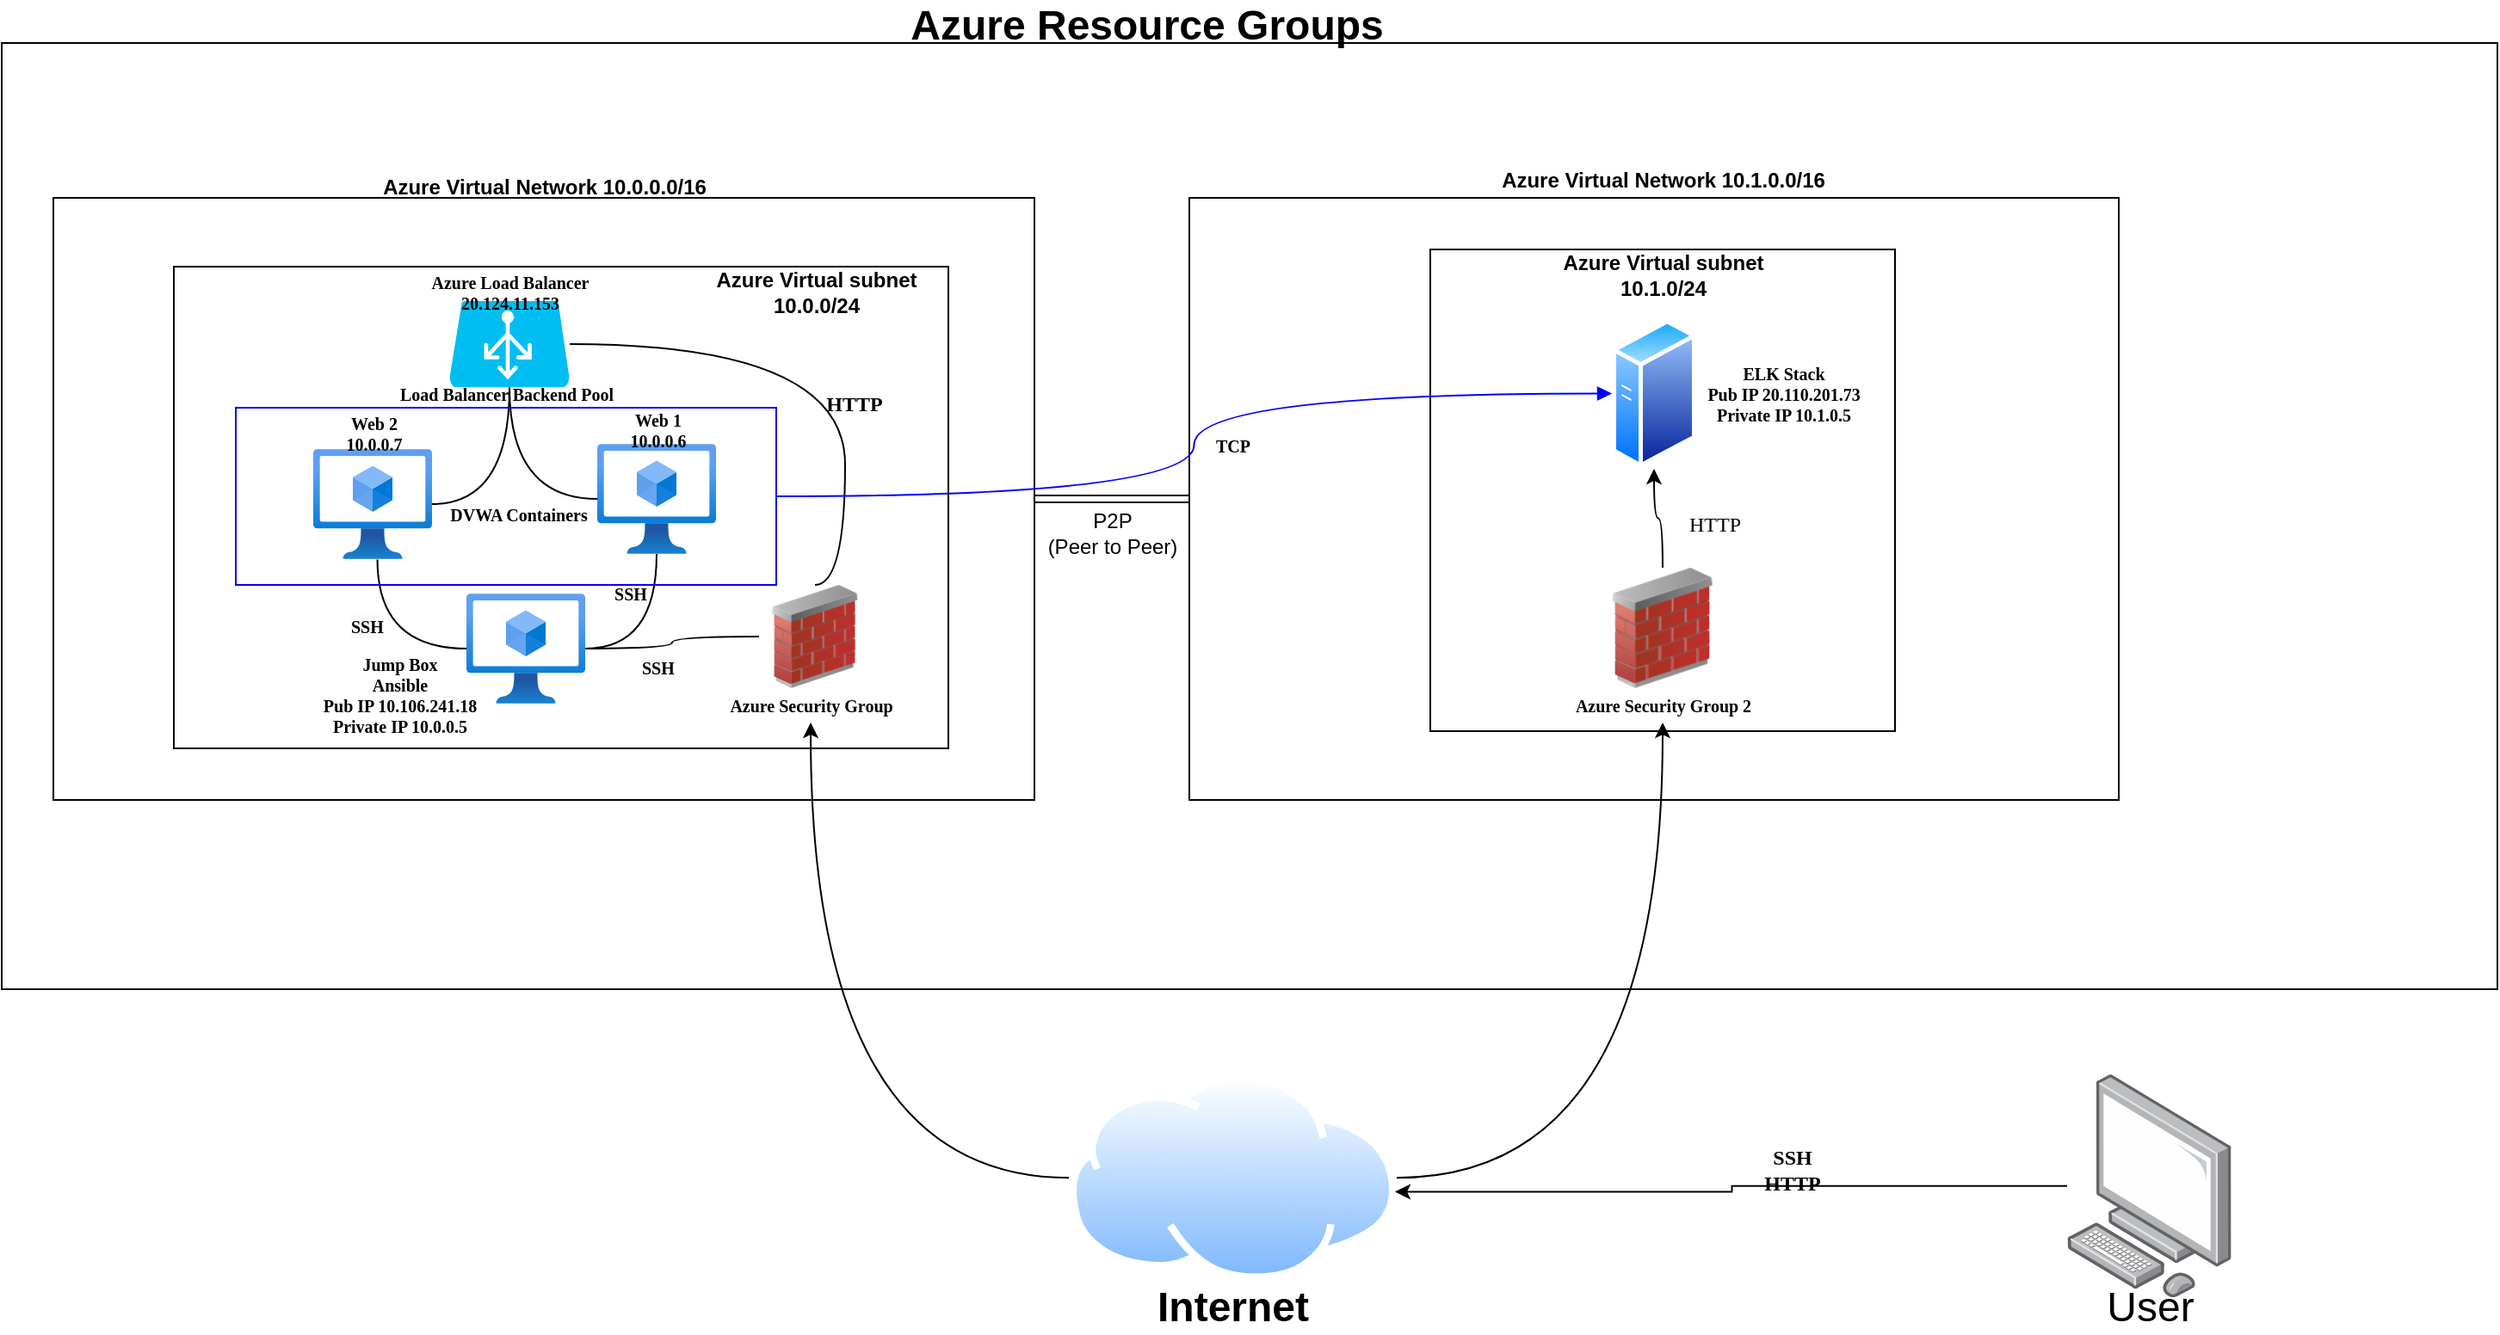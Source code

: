 <mxfile version="16.6.0" type="google"><diagram id="Ht1M8jgEwFfnCIfOTk4-" name="Page-1"><mxGraphModel dx="1580" dy="783" grid="1" gridSize="10" guides="1" tooltips="1" connect="1" arrows="1" fold="1" page="1" pageScale="1" pageWidth="1169" pageHeight="827" math="0" shadow="0"><root><mxCell id="0"/><mxCell id="1" parent="0"/><mxCell id="dhKVa35Grdqattj7HAkM-1" value="" style="whiteSpace=wrap;html=1;fillColor=none;align=center;" vertex="1" parent="1"><mxGeometry x="60" y="50" width="1450" height="550" as="geometry"/></mxCell><mxCell id="dhKVa35Grdqattj7HAkM-13" value="" style="whiteSpace=wrap;html=1;fillColor=none;align=center;" vertex="1" parent="1"><mxGeometry x="90" y="140" width="570" height="350" as="geometry"/></mxCell><mxCell id="dhKVa35Grdqattj7HAkM-2" value="&lt;b&gt;&lt;font style=&quot;font-size: 24px&quot;&gt;Azure Resource Groups&lt;/font&gt;&lt;/b&gt;" style="text;html=1;align=center;verticalAlign=middle;resizable=0;points=[];autosize=1;strokeColor=none;fillColor=none;" vertex="1" parent="1"><mxGeometry x="580" y="30" width="290" height="20" as="geometry"/></mxCell><mxCell id="dhKVa35Grdqattj7HAkM-54" style="edgeStyle=orthogonalEdgeStyle;curved=1;rounded=0;orthogonalLoop=1;jettySize=auto;html=1;fontFamily=Times New Roman;fontSize=12;fontColor=#000000;startArrow=none;startFill=0;endArrow=classic;endFill=1;strokeColor=#000000;" edge="1" parent="1" source="dhKVa35Grdqattj7HAkM-3" target="dhKVa35Grdqattj7HAkM-46"><mxGeometry relative="1" as="geometry"/></mxCell><mxCell id="dhKVa35Grdqattj7HAkM-55" style="edgeStyle=orthogonalEdgeStyle;curved=1;rounded=0;orthogonalLoop=1;jettySize=auto;html=1;fontFamily=Times New Roman;fontSize=12;fontColor=#000000;startArrow=none;startFill=0;endArrow=classic;endFill=1;strokeColor=#000000;" edge="1" parent="1" source="dhKVa35Grdqattj7HAkM-3" target="dhKVa35Grdqattj7HAkM-45"><mxGeometry relative="1" as="geometry"/></mxCell><mxCell id="dhKVa35Grdqattj7HAkM-3" value="" style="aspect=fixed;perimeter=ellipsePerimeter;html=1;align=center;shadow=0;dashed=0;spacingTop=3;image;image=img/lib/active_directory/internet_cloud.svg;fillColor=none;" vertex="1" parent="1"><mxGeometry x="680" y="649.56" width="190.48" height="120" as="geometry"/></mxCell><mxCell id="dhKVa35Grdqattj7HAkM-4" value="&lt;b&gt;&lt;font style=&quot;font-size: 24px&quot;&gt;Internet&lt;/font&gt;&lt;/b&gt;" style="text;html=1;align=center;verticalAlign=middle;resizable=0;points=[];autosize=1;strokeColor=none;fillColor=none;" vertex="1" parent="1"><mxGeometry x="725.24" y="774.56" width="100" height="20" as="geometry"/></mxCell><mxCell id="dhKVa35Grdqattj7HAkM-22" style="edgeStyle=orthogonalEdgeStyle;rounded=0;orthogonalLoop=1;jettySize=auto;html=1;entryX=0.995;entryY=0.568;entryDx=0;entryDy=0;entryPerimeter=0;fontSize=12;" edge="1" parent="1" source="dhKVa35Grdqattj7HAkM-5" target="dhKVa35Grdqattj7HAkM-3"><mxGeometry relative="1" as="geometry"/></mxCell><mxCell id="dhKVa35Grdqattj7HAkM-5" value="" style="points=[];aspect=fixed;html=1;align=center;shadow=0;dashed=0;image;image=img/lib/allied_telesis/computer_and_terminals/Personal_Computer.svg;fontSize=24;fillColor=none;" vertex="1" parent="1"><mxGeometry x="1260" y="649.56" width="95.6" height="129.56" as="geometry"/></mxCell><mxCell id="dhKVa35Grdqattj7HAkM-6" value="User" style="text;html=1;align=center;verticalAlign=middle;resizable=0;points=[];autosize=1;strokeColor=none;fillColor=none;fontSize=24;" vertex="1" parent="1"><mxGeometry x="1272.8" y="769.56" width="70" height="30" as="geometry"/></mxCell><mxCell id="dhKVa35Grdqattj7HAkM-8" value="" style="whiteSpace=wrap;html=1;fillColor=none;align=center;" vertex="1" parent="1"><mxGeometry x="160" y="180" width="450" height="280" as="geometry"/></mxCell><mxCell id="dhKVa35Grdqattj7HAkM-9" value="&lt;font style=&quot;font-size: 12px&quot;&gt;&lt;b&gt;Azure Virtual Network 10.0.0.0/16&lt;/b&gt;&lt;/font&gt;" style="text;html=1;align=center;verticalAlign=middle;resizable=0;points=[];autosize=1;strokeColor=none;fillColor=none;fontSize=24;" vertex="1" parent="1"><mxGeometry x="275" y="110" width="200" height="40" as="geometry"/></mxCell><mxCell id="dhKVa35Grdqattj7HAkM-10" value="&lt;b&gt;Azure Virtual subnet&lt;br&gt;10.0.0/24&lt;/b&gt;" style="text;html=1;align=center;verticalAlign=middle;resizable=0;points=[];autosize=1;strokeColor=none;fillColor=none;fontSize=12;" vertex="1" parent="1"><mxGeometry x="467.5" y="180" width="130" height="30" as="geometry"/></mxCell><mxCell id="dhKVa35Grdqattj7HAkM-11" value="" style="whiteSpace=wrap;html=1;fontSize=12;fillColor=none;" vertex="1" parent="1"><mxGeometry x="890" y="170" width="270" height="280" as="geometry"/></mxCell><mxCell id="dhKVa35Grdqattj7HAkM-12" value="&lt;b&gt;Azure Virtual subnet&lt;br&gt;10.1.0/24&lt;/b&gt;" style="text;html=1;align=center;verticalAlign=middle;resizable=0;points=[];autosize=1;strokeColor=none;fillColor=none;fontSize=12;" vertex="1" parent="1"><mxGeometry x="960" y="170" width="130" height="30" as="geometry"/></mxCell><mxCell id="dhKVa35Grdqattj7HAkM-18" style="edgeStyle=orthogonalEdgeStyle;rounded=0;orthogonalLoop=1;jettySize=auto;html=1;fontSize=12;shape=link;" edge="1" parent="1" source="dhKVa35Grdqattj7HAkM-15" target="dhKVa35Grdqattj7HAkM-13"><mxGeometry relative="1" as="geometry"/></mxCell><mxCell id="dhKVa35Grdqattj7HAkM-15" value="" style="whiteSpace=wrap;html=1;fillColor=none;align=center;" vertex="1" parent="1"><mxGeometry x="750" y="140" width="540" height="350" as="geometry"/></mxCell><mxCell id="dhKVa35Grdqattj7HAkM-16" value="&lt;b&gt;Azure Virtual Network 10.1.0.0/16&lt;/b&gt;" style="text;html=1;align=center;verticalAlign=middle;resizable=0;points=[];autosize=1;strokeColor=none;fillColor=none;fontSize=12;" vertex="1" parent="1"><mxGeometry x="925" y="120" width="200" height="20" as="geometry"/></mxCell><mxCell id="dhKVa35Grdqattj7HAkM-19" value="P2P&lt;br&gt;(Peer to Peer)" style="text;html=1;align=center;verticalAlign=middle;resizable=0;points=[];autosize=1;strokeColor=none;fillColor=none;fontSize=12;" vertex="1" parent="1"><mxGeometry x="660" y="320" width="90" height="30" as="geometry"/></mxCell><mxCell id="dhKVa35Grdqattj7HAkM-33" style="edgeStyle=orthogonalEdgeStyle;curved=1;rounded=0;orthogonalLoop=1;jettySize=auto;html=1;fontSize=24;endArrow=none;endFill=0;" edge="1" parent="1" source="dhKVa35Grdqattj7HAkM-23" target="dhKVa35Grdqattj7HAkM-29"><mxGeometry relative="1" as="geometry"/></mxCell><mxCell id="dhKVa35Grdqattj7HAkM-23" value="" style="image;html=1;image=img/lib/clip_art/networking/Firewall_02_128x128.png;fontSize=12;fillColor=none;" vertex="1" parent="1"><mxGeometry x="500" y="365" width="65" height="60" as="geometry"/></mxCell><mxCell id="dhKVa35Grdqattj7HAkM-28" style="edgeStyle=orthogonalEdgeStyle;rounded=0;orthogonalLoop=1;jettySize=auto;html=1;entryX=0.5;entryY=1;entryDx=0;entryDy=0;fontSize=24;curved=1;" edge="1" parent="1" source="dhKVa35Grdqattj7HAkM-24" target="dhKVa35Grdqattj7HAkM-25"><mxGeometry relative="1" as="geometry"/></mxCell><mxCell id="dhKVa35Grdqattj7HAkM-24" value="" style="image;html=1;image=img/lib/clip_art/networking/Firewall_02_128x128.png;fontSize=12;fillColor=none;" vertex="1" parent="1"><mxGeometry x="990" y="355" width="70" height="70" as="geometry"/></mxCell><mxCell id="dhKVa35Grdqattj7HAkM-25" value="" style="aspect=fixed;perimeter=ellipsePerimeter;html=1;align=center;shadow=0;dashed=0;spacingTop=3;image;image=img/lib/active_directory/generic_server.svg;fontSize=12;fillColor=none;" vertex="1" parent="1"><mxGeometry x="995.5" y="210" width="49" height="87.5" as="geometry"/></mxCell><mxCell id="dhKVa35Grdqattj7HAkM-35" style="edgeStyle=orthogonalEdgeStyle;curved=1;rounded=0;orthogonalLoop=1;jettySize=auto;html=1;fontSize=24;endArrow=none;endFill=0;" edge="1" parent="1" source="dhKVa35Grdqattj7HAkM-29" target="dhKVa35Grdqattj7HAkM-30"><mxGeometry relative="1" as="geometry"/></mxCell><mxCell id="dhKVa35Grdqattj7HAkM-36" style="edgeStyle=orthogonalEdgeStyle;curved=1;rounded=0;orthogonalLoop=1;jettySize=auto;html=1;entryX=0.54;entryY=1.004;entryDx=0;entryDy=0;entryPerimeter=0;fontSize=24;endArrow=none;endFill=0;" edge="1" parent="1" source="dhKVa35Grdqattj7HAkM-29" target="dhKVa35Grdqattj7HAkM-31"><mxGeometry relative="1" as="geometry"/></mxCell><mxCell id="dhKVa35Grdqattj7HAkM-29" value="" style="aspect=fixed;html=1;points=[];align=center;image;fontSize=12;image=img/lib/azure2/compute/Virtual_Machines_Classic.svg;fillColor=none;" vertex="1" parent="1"><mxGeometry x="330" y="370" width="69" height="64" as="geometry"/></mxCell><mxCell id="dhKVa35Grdqattj7HAkM-37" style="edgeStyle=orthogonalEdgeStyle;curved=1;rounded=0;orthogonalLoop=1;jettySize=auto;html=1;entryX=0.5;entryY=1;entryDx=0;entryDy=0;entryPerimeter=0;fontSize=24;endArrow=none;endFill=0;" edge="1" parent="1" source="dhKVa35Grdqattj7HAkM-30" target="dhKVa35Grdqattj7HAkM-32"><mxGeometry relative="1" as="geometry"/></mxCell><mxCell id="dhKVa35Grdqattj7HAkM-30" value="" style="aspect=fixed;html=1;points=[];align=center;image;fontSize=12;image=img/lib/azure2/compute/Virtual_Machines_Classic.svg;fillColor=none;" vertex="1" parent="1"><mxGeometry x="406" y="283" width="69" height="64" as="geometry"/></mxCell><mxCell id="dhKVa35Grdqattj7HAkM-38" style="edgeStyle=orthogonalEdgeStyle;curved=1;rounded=0;orthogonalLoop=1;jettySize=auto;html=1;entryX=0.5;entryY=1;entryDx=0;entryDy=0;entryPerimeter=0;fontSize=24;endArrow=none;endFill=0;" edge="1" parent="1" source="dhKVa35Grdqattj7HAkM-31" target="dhKVa35Grdqattj7HAkM-32"><mxGeometry relative="1" as="geometry"/></mxCell><mxCell id="dhKVa35Grdqattj7HAkM-31" value="" style="aspect=fixed;html=1;points=[];align=center;image;fontSize=12;image=img/lib/azure2/compute/Virtual_Machines_Classic.svg;fillColor=none;" vertex="1" parent="1"><mxGeometry x="241" y="286" width="69" height="64" as="geometry"/></mxCell><mxCell id="dhKVa35Grdqattj7HAkM-50" style="edgeStyle=orthogonalEdgeStyle;curved=1;rounded=0;orthogonalLoop=1;jettySize=auto;html=1;entryX=0.5;entryY=0;entryDx=0;entryDy=0;fontFamily=Times New Roman;fontSize=10;fontColor=#000000;startArrow=none;startFill=0;endArrow=none;endFill=0;strokeColor=#000000;" edge="1" parent="1" source="dhKVa35Grdqattj7HAkM-32" target="dhKVa35Grdqattj7HAkM-23"><mxGeometry relative="1" as="geometry"><Array as="points"><mxPoint x="550" y="225"/><mxPoint x="550" y="365"/></Array></mxGeometry></mxCell><mxCell id="dhKVa35Grdqattj7HAkM-32" value="" style="verticalLabelPosition=bottom;html=1;verticalAlign=top;align=center;strokeColor=none;fillColor=#00BEF2;shape=mxgraph.azure.azure_load_balancer;fontSize=24;" vertex="1" parent="1"><mxGeometry x="320" y="200" width="70" height="50" as="geometry"/></mxCell><mxCell id="dhKVa35Grdqattj7HAkM-41" style="edgeStyle=orthogonalEdgeStyle;curved=1;rounded=0;orthogonalLoop=1;jettySize=auto;html=1;exitX=1;exitY=0.5;exitDx=0;exitDy=0;fontSize=24;fontColor=#0000FF;startArrow=none;startFill=0;endArrow=block;endFill=1;strokeColor=#0000FF;" edge="1" parent="1" source="dhKVa35Grdqattj7HAkM-40" target="dhKVa35Grdqattj7HAkM-25"><mxGeometry relative="1" as="geometry"/></mxCell><mxCell id="dhKVa35Grdqattj7HAkM-40" value="" style="whiteSpace=wrap;html=1;fontSize=24;fillColor=none;strokeColor=#0000FF;" vertex="1" parent="1"><mxGeometry x="196" y="262" width="314" height="103" as="geometry"/></mxCell><mxCell id="dhKVa35Grdqattj7HAkM-42" value="&lt;font color=&quot;#000000&quot; face=&quot;Times New Roman&quot;&gt;&lt;span style=&quot;font-size: 10px&quot;&gt;&lt;b&gt;DVWA Containers&lt;/b&gt;&lt;/span&gt;&lt;/font&gt;" style="text;html=1;align=center;verticalAlign=middle;resizable=0;points=[];autosize=1;strokeColor=none;fillColor=none;fontSize=24;fontColor=#0000FF;" vertex="1" parent="1"><mxGeometry x="310" y="300" width="100" height="40" as="geometry"/></mxCell><mxCell id="dhKVa35Grdqattj7HAkM-43" value="&lt;b&gt;Web 1&lt;br&gt;10.0.0.6&lt;/b&gt;" style="text;html=1;align=center;verticalAlign=middle;resizable=0;points=[];autosize=1;strokeColor=none;fillColor=none;fontSize=10;fontFamily=Times New Roman;fontColor=#000000;" vertex="1" parent="1"><mxGeometry x="415.5" y="260" width="50" height="30" as="geometry"/></mxCell><mxCell id="dhKVa35Grdqattj7HAkM-44" value="&lt;b&gt;Web 2&lt;br&gt;10.0.0.7&lt;/b&gt;" style="text;html=1;align=center;verticalAlign=middle;resizable=0;points=[];autosize=1;strokeColor=none;fillColor=none;fontSize=10;fontFamily=Times New Roman;fontColor=#000000;" vertex="1" parent="1"><mxGeometry x="250.5" y="262" width="50" height="30" as="geometry"/></mxCell><mxCell id="dhKVa35Grdqattj7HAkM-45" value="&lt;b&gt;Azure Security Group&lt;/b&gt;" style="text;html=1;align=center;verticalAlign=middle;resizable=0;points=[];autosize=1;strokeColor=none;fillColor=none;fontSize=10;fontFamily=Times New Roman;fontColor=#000000;" vertex="1" parent="1"><mxGeometry x="475" y="425" width="110" height="20" as="geometry"/></mxCell><mxCell id="dhKVa35Grdqattj7HAkM-46" value="&lt;b&gt;Azure Security Group 2&lt;/b&gt;" style="text;html=1;align=center;verticalAlign=middle;resizable=0;points=[];autosize=1;strokeColor=none;fillColor=none;fontSize=10;fontFamily=Times New Roman;fontColor=#000000;" vertex="1" parent="1"><mxGeometry x="965" y="425" width="120" height="20" as="geometry"/></mxCell><mxCell id="dhKVa35Grdqattj7HAkM-47" value="&lt;b&gt;&lt;font style=&quot;font-size: 10px&quot;&gt;Jump Box&lt;br&gt;Ansible&lt;br&gt;Pub IP 10.106.241.18&lt;br&gt;Private IP 10.0.0.5&lt;br&gt;&lt;/font&gt;&lt;br&gt;&lt;/b&gt;" style="text;html=1;align=center;verticalAlign=middle;resizable=0;points=[];autosize=1;strokeColor=none;fillColor=none;fontSize=10;fontFamily=Times New Roman;fontColor=#000000;" vertex="1" parent="1"><mxGeometry x="241" y="400" width="100" height="70" as="geometry"/></mxCell><mxCell id="dhKVa35Grdqattj7HAkM-48" value="&lt;b&gt;Azure Load Balancer&lt;br&gt;20.124.11.153&lt;br&gt;&lt;/b&gt;" style="text;html=1;align=center;verticalAlign=middle;resizable=0;points=[];autosize=1;strokeColor=none;fillColor=none;fontSize=10;fontFamily=Times New Roman;fontColor=#000000;" vertex="1" parent="1"><mxGeometry x="300" y="180" width="110" height="30" as="geometry"/></mxCell><mxCell id="dhKVa35Grdqattj7HAkM-51" value="&lt;b&gt;ELK Stack&lt;br&gt;Pub IP 20.110.201.73&lt;br&gt;Private IP 10.1.0.5&lt;br&gt;&lt;/b&gt;" style="text;html=1;align=center;verticalAlign=middle;resizable=0;points=[];autosize=1;strokeColor=none;fillColor=none;fontSize=10;fontFamily=Times New Roman;fontColor=#000000;" vertex="1" parent="1"><mxGeometry x="1044.5" y="233.75" width="100" height="40" as="geometry"/></mxCell><mxCell id="dhKVa35Grdqattj7HAkM-52" value="&lt;font style=&quot;font-size: 12px&quot;&gt;&lt;b&gt;HTTP&lt;/b&gt;&lt;/font&gt;" style="text;html=1;align=center;verticalAlign=middle;resizable=0;points=[];autosize=1;strokeColor=none;fillColor=none;fontSize=10;fontFamily=Times New Roman;fontColor=#000000;" vertex="1" parent="1"><mxGeometry x="530" y="250" width="50" height="20" as="geometry"/></mxCell><mxCell id="dhKVa35Grdqattj7HAkM-53" value="HTTP" style="text;html=1;align=center;verticalAlign=middle;resizable=0;points=[];autosize=1;strokeColor=none;fillColor=none;fontSize=12;fontFamily=Times New Roman;fontColor=#000000;" vertex="1" parent="1"><mxGeometry x="1030" y="320" width="50" height="20" as="geometry"/></mxCell><mxCell id="dhKVa35Grdqattj7HAkM-56" value="&lt;b&gt;&lt;font style=&quot;font-size: 10px&quot;&gt;SSH&lt;/font&gt;&lt;/b&gt;" style="text;html=1;align=center;verticalAlign=middle;resizable=0;points=[];autosize=1;strokeColor=none;fillColor=none;fontSize=12;fontFamily=Times New Roman;fontColor=#000000;" vertex="1" parent="1"><mxGeometry x="410" y="360" width="30" height="20" as="geometry"/></mxCell><mxCell id="dhKVa35Grdqattj7HAkM-57" value="&lt;b style=&quot;color: rgb(0 , 0 , 0) ; font-family: &amp;#34;times new roman&amp;#34; ; font-style: normal ; letter-spacing: normal ; text-align: center ; text-indent: 0px ; text-transform: none ; word-spacing: 0px ; background-color: rgb(248 , 249 , 250)&quot;&gt;&lt;font style=&quot;font-size: 10px&quot;&gt;SSH&lt;/font&gt;&lt;/b&gt;" style="text;whiteSpace=wrap;html=1;fontSize=12;fontFamily=Times New Roman;fontColor=#000000;" vertex="1" parent="1"><mxGeometry x="430" y="399" width="50" height="30" as="geometry"/></mxCell><mxCell id="dhKVa35Grdqattj7HAkM-58" value="&lt;b style=&quot;color: rgb(0, 0, 0); font-family: &amp;quot;times new roman&amp;quot;; font-size: 12px; font-style: normal; letter-spacing: normal; text-align: center; text-indent: 0px; text-transform: none; word-spacing: 0px; background-color: rgb(248, 249, 250);&quot;&gt;&lt;font style=&quot;font-size: 10px&quot;&gt;SSH&lt;/font&gt;&lt;/b&gt;" style="text;whiteSpace=wrap;html=1;fontSize=10;fontFamily=Times New Roman;fontColor=#000000;" vertex="1" parent="1"><mxGeometry x="260.5" y="375" width="40" height="30" as="geometry"/></mxCell><mxCell id="dhKVa35Grdqattj7HAkM-59" value="&lt;b&gt;Load Balancer Backend Pool&lt;/b&gt;" style="text;html=1;align=center;verticalAlign=middle;resizable=0;points=[];autosize=1;strokeColor=none;fillColor=none;fontSize=10;fontFamily=Times New Roman;fontColor=#000000;" vertex="1" parent="1"><mxGeometry x="283" y="243.75" width="140" height="20" as="geometry"/></mxCell><mxCell id="dhKVa35Grdqattj7HAkM-60" value="&lt;b&gt;TCP&lt;/b&gt;" style="text;html=1;align=center;verticalAlign=middle;resizable=0;points=[];autosize=1;strokeColor=none;fillColor=none;fontSize=10;fontFamily=Times New Roman;fontColor=#000000;" vertex="1" parent="1"><mxGeometry x="755.24" y="273.75" width="40" height="20" as="geometry"/></mxCell><mxCell id="dhKVa35Grdqattj7HAkM-61" value="&lt;span style=&quot;font-size: 12px&quot;&gt;&lt;b&gt;SSH&lt;br&gt;HTTP&lt;br&gt;&lt;/b&gt;&lt;/span&gt;" style="text;html=1;align=center;verticalAlign=middle;resizable=0;points=[];autosize=1;strokeColor=none;fillColor=none;fontSize=10;fontFamily=Times New Roman;fontColor=#000000;" vertex="1" parent="1"><mxGeometry x="1075" y="690" width="50" height="30" as="geometry"/></mxCell></root></mxGraphModel></diagram></mxfile>